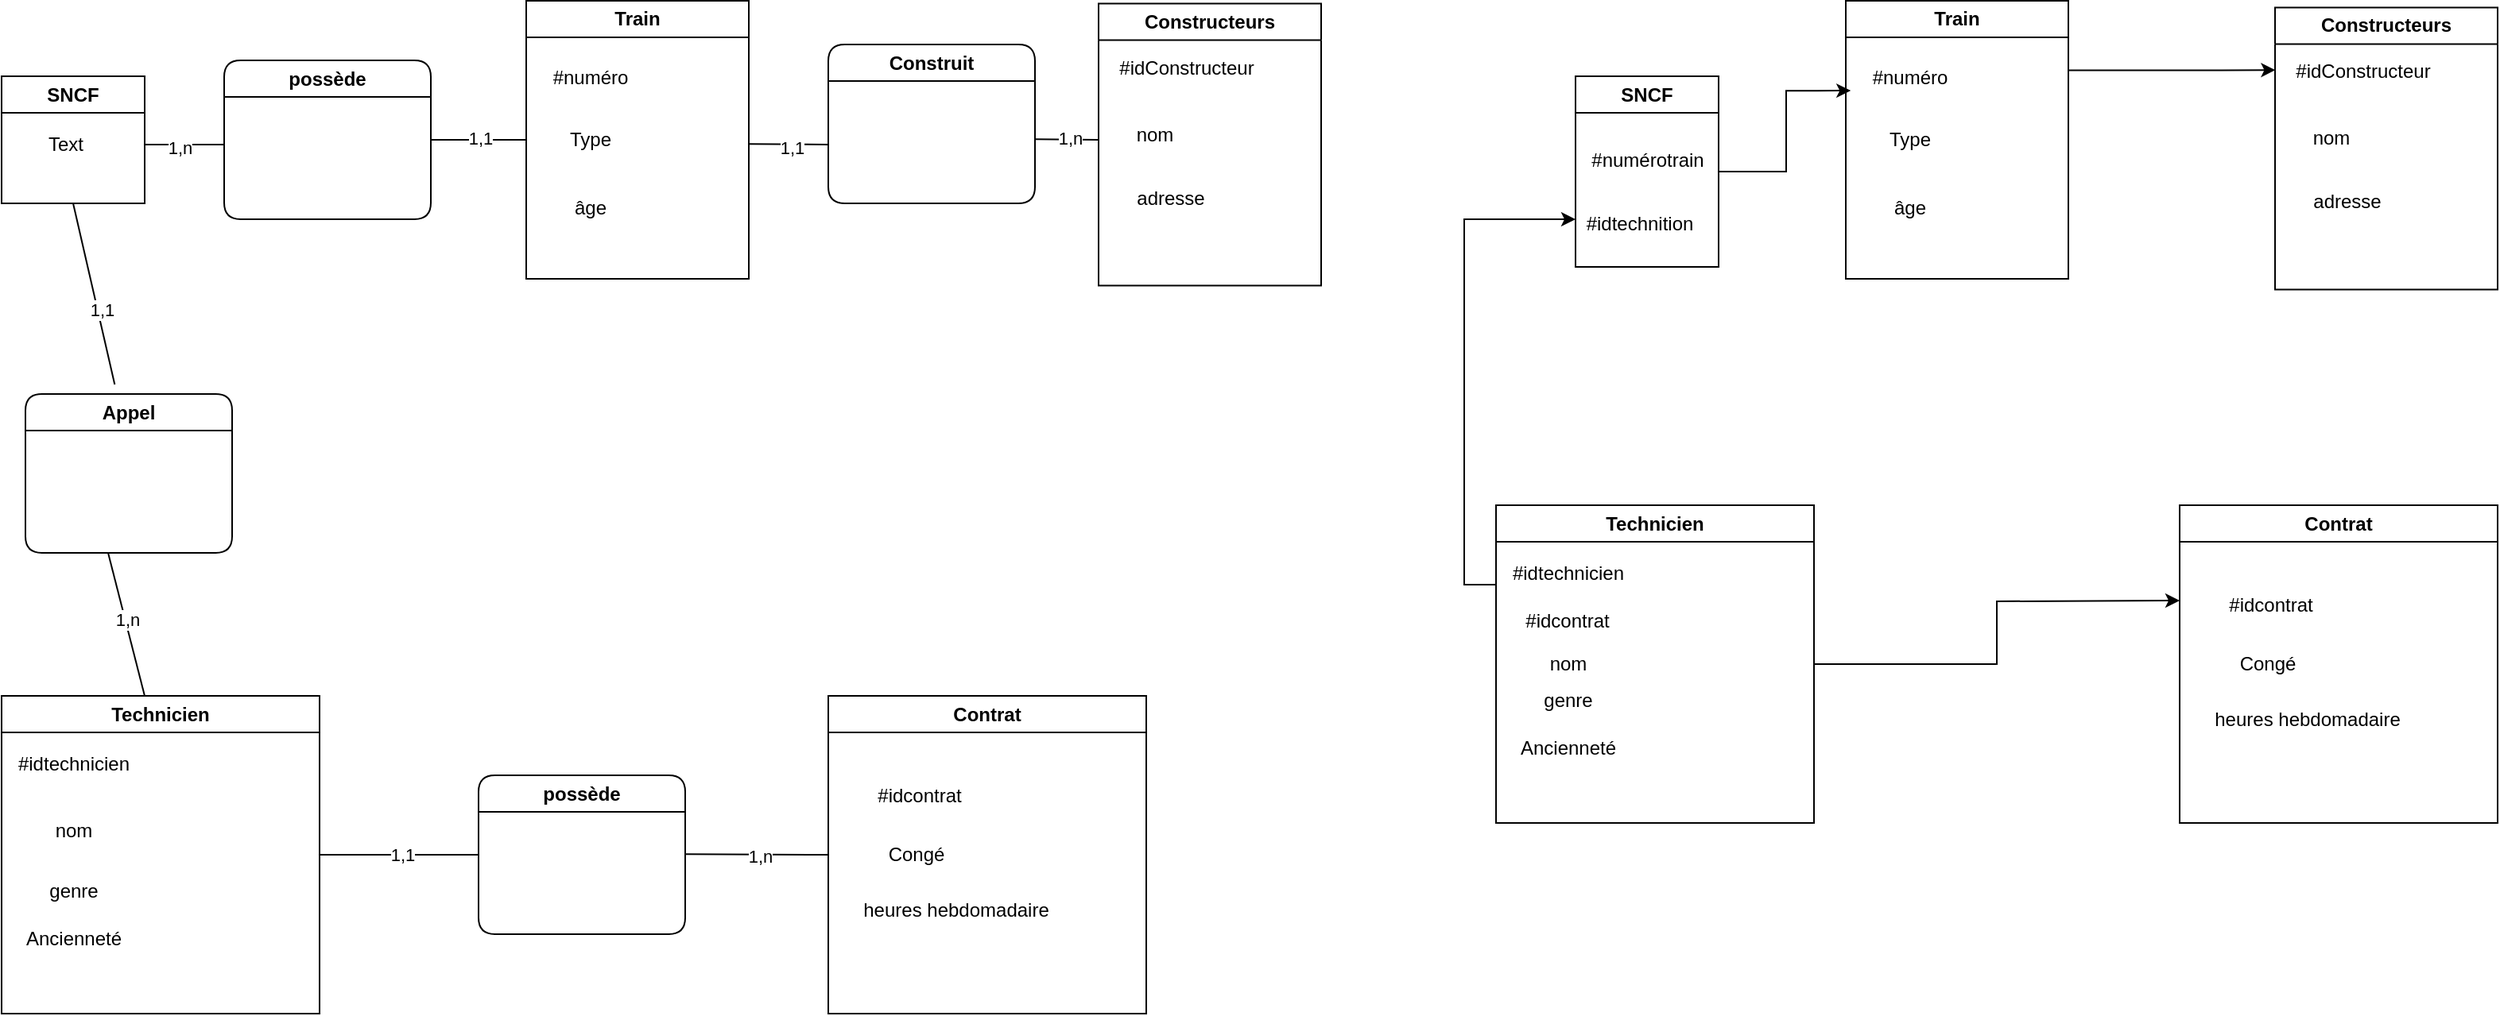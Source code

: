 <mxfile version="21.8.2" type="github">
  <diagram name="Page-1" id="RptNpgB0NOVmOBHb8Ufr">
    <mxGraphModel dx="1171" dy="898" grid="1" gridSize="10" guides="1" tooltips="1" connect="1" arrows="1" fold="1" page="1" pageScale="1" pageWidth="827" pageHeight="1169" math="0" shadow="0">
      <root>
        <mxCell id="0" />
        <mxCell id="1" parent="0" />
        <mxCell id="SpCbUfIMT-LrCJDx6mqJ-2" value="SNCF" style="swimlane;whiteSpace=wrap;html=1;" parent="1" vertex="1">
          <mxGeometry y="80" width="90" height="80" as="geometry" />
        </mxCell>
        <mxCell id="SpCbUfIMT-LrCJDx6mqJ-4" value="Train" style="swimlane;whiteSpace=wrap;html=1;" parent="1" vertex="1">
          <mxGeometry x="330" y="32.5" width="140" height="175" as="geometry" />
        </mxCell>
        <mxCell id="SpCbUfIMT-LrCJDx6mqJ-8" value="Type" style="text;html=1;align=center;verticalAlign=middle;resizable=0;points=[];autosize=1;strokeColor=none;fillColor=none;" parent="SpCbUfIMT-LrCJDx6mqJ-4" vertex="1">
          <mxGeometry x="15" y="72.5" width="50" height="30" as="geometry" />
        </mxCell>
        <mxCell id="SpCbUfIMT-LrCJDx6mqJ-7" value="#numéro" style="text;html=1;align=center;verticalAlign=middle;resizable=0;points=[];autosize=1;strokeColor=none;fillColor=none;" parent="SpCbUfIMT-LrCJDx6mqJ-4" vertex="1">
          <mxGeometry x="5" y="33" width="70" height="30" as="geometry" />
        </mxCell>
        <mxCell id="SpCbUfIMT-LrCJDx6mqJ-9" value="âge" style="text;html=1;align=center;verticalAlign=middle;resizable=0;points=[];autosize=1;strokeColor=none;fillColor=none;" parent="SpCbUfIMT-LrCJDx6mqJ-4" vertex="1">
          <mxGeometry x="20" y="115" width="40" height="30" as="geometry" />
        </mxCell>
        <mxCell id="SpCbUfIMT-LrCJDx6mqJ-5" value="Constructeurs" style="swimlane;whiteSpace=wrap;html=1;" parent="1" vertex="1">
          <mxGeometry x="690" y="34.25" width="140" height="177.5" as="geometry" />
        </mxCell>
        <mxCell id="SpCbUfIMT-LrCJDx6mqJ-10" value="#idConstructeur" style="text;html=1;align=center;verticalAlign=middle;resizable=0;points=[];autosize=1;strokeColor=none;fillColor=none;" parent="SpCbUfIMT-LrCJDx6mqJ-5" vertex="1">
          <mxGeometry y="25.5" width="110" height="30" as="geometry" />
        </mxCell>
        <mxCell id="SpCbUfIMT-LrCJDx6mqJ-12" value="adresse" style="text;html=1;align=center;verticalAlign=middle;resizable=0;points=[];autosize=1;strokeColor=none;fillColor=none;" parent="SpCbUfIMT-LrCJDx6mqJ-5" vertex="1">
          <mxGeometry x="10" y="107.5" width="70" height="30" as="geometry" />
        </mxCell>
        <mxCell id="SpCbUfIMT-LrCJDx6mqJ-11" value="nom" style="text;html=1;align=center;verticalAlign=middle;resizable=0;points=[];autosize=1;strokeColor=none;fillColor=none;" parent="SpCbUfIMT-LrCJDx6mqJ-5" vertex="1">
          <mxGeometry x="10" y="67.5" width="50" height="30" as="geometry" />
        </mxCell>
        <mxCell id="SpCbUfIMT-LrCJDx6mqJ-6" value="Text" style="text;html=1;align=center;verticalAlign=middle;resizable=0;points=[];autosize=1;strokeColor=none;fillColor=none;" parent="1" vertex="1">
          <mxGeometry x="15" y="108" width="50" height="30" as="geometry" />
        </mxCell>
        <mxCell id="SpCbUfIMT-LrCJDx6mqJ-13" value="Technicien" style="swimlane;whiteSpace=wrap;html=1;" parent="1" vertex="1">
          <mxGeometry y="470" width="200" height="200" as="geometry" />
        </mxCell>
        <mxCell id="SpCbUfIMT-LrCJDx6mqJ-14" value="#idtechnicien" style="text;html=1;align=center;verticalAlign=middle;resizable=0;points=[];autosize=1;strokeColor=none;fillColor=none;" parent="SpCbUfIMT-LrCJDx6mqJ-13" vertex="1">
          <mxGeometry y="28" width="90" height="30" as="geometry" />
        </mxCell>
        <mxCell id="SpCbUfIMT-LrCJDx6mqJ-15" value="nom" style="text;html=1;align=center;verticalAlign=middle;resizable=0;points=[];autosize=1;strokeColor=none;fillColor=none;" parent="SpCbUfIMT-LrCJDx6mqJ-13" vertex="1">
          <mxGeometry x="20" y="70" width="50" height="30" as="geometry" />
        </mxCell>
        <mxCell id="SpCbUfIMT-LrCJDx6mqJ-17" value="Ancienneté" style="text;html=1;align=center;verticalAlign=middle;resizable=0;points=[];autosize=1;strokeColor=none;fillColor=none;" parent="SpCbUfIMT-LrCJDx6mqJ-13" vertex="1">
          <mxGeometry x="5" y="138" width="80" height="30" as="geometry" />
        </mxCell>
        <mxCell id="SpCbUfIMT-LrCJDx6mqJ-16" value="genre" style="text;html=1;align=center;verticalAlign=middle;resizable=0;points=[];autosize=1;strokeColor=none;fillColor=none;" parent="SpCbUfIMT-LrCJDx6mqJ-13" vertex="1">
          <mxGeometry x="20" y="108" width="50" height="30" as="geometry" />
        </mxCell>
        <mxCell id="SpCbUfIMT-LrCJDx6mqJ-21" value="Contrat" style="swimlane;whiteSpace=wrap;html=1;" parent="1" vertex="1">
          <mxGeometry x="520" y="470" width="200" height="200" as="geometry" />
        </mxCell>
        <mxCell id="SpCbUfIMT-LrCJDx6mqJ-22" value="#idcontrat" style="text;html=1;align=center;verticalAlign=middle;resizable=0;points=[];autosize=1;strokeColor=none;fillColor=none;" parent="SpCbUfIMT-LrCJDx6mqJ-21" vertex="1">
          <mxGeometry x="17" y="48" width="80" height="30" as="geometry" />
        </mxCell>
        <mxCell id="SpCbUfIMT-LrCJDx6mqJ-23" value="Congé" style="text;html=1;align=center;verticalAlign=middle;resizable=0;points=[];autosize=1;strokeColor=none;fillColor=none;" parent="SpCbUfIMT-LrCJDx6mqJ-21" vertex="1">
          <mxGeometry x="25" y="85" width="60" height="30" as="geometry" />
        </mxCell>
        <mxCell id="SpCbUfIMT-LrCJDx6mqJ-24" value="heures hebdomadaire" style="text;html=1;align=center;verticalAlign=middle;resizable=0;points=[];autosize=1;strokeColor=none;fillColor=none;" parent="SpCbUfIMT-LrCJDx6mqJ-21" vertex="1">
          <mxGeometry x="10" y="120" width="140" height="30" as="geometry" />
        </mxCell>
        <mxCell id="SpCbUfIMT-LrCJDx6mqJ-28" value="possède" style="swimlane;whiteSpace=wrap;html=1;rounded=1;" parent="1" vertex="1">
          <mxGeometry x="140" y="70" width="130" height="100" as="geometry" />
        </mxCell>
        <mxCell id="SpCbUfIMT-LrCJDx6mqJ-29" value="Construit" style="swimlane;whiteSpace=wrap;html=1;rounded=1;" parent="1" vertex="1">
          <mxGeometry x="520" y="60" width="130" height="100" as="geometry" />
        </mxCell>
        <mxCell id="SpCbUfIMT-LrCJDx6mqJ-30" value="Appel" style="swimlane;whiteSpace=wrap;html=1;rounded=1;" parent="1" vertex="1">
          <mxGeometry x="15" y="280" width="130" height="100" as="geometry" />
        </mxCell>
        <mxCell id="SpCbUfIMT-LrCJDx6mqJ-31" value="possède" style="swimlane;whiteSpace=wrap;html=1;rounded=1;" parent="1" vertex="1">
          <mxGeometry x="300" y="520" width="130" height="100" as="geometry" />
        </mxCell>
        <mxCell id="SpCbUfIMT-LrCJDx6mqJ-32" value="" style="endArrow=none;html=1;rounded=0;entryX=0.5;entryY=1;entryDx=0;entryDy=0;exitX=0.432;exitY=-0.06;exitDx=0;exitDy=0;exitPerimeter=0;" parent="1" source="SpCbUfIMT-LrCJDx6mqJ-30" target="SpCbUfIMT-LrCJDx6mqJ-2" edge="1">
          <mxGeometry width="50" height="50" relative="1" as="geometry">
            <mxPoint x="250" y="270" as="sourcePoint" />
            <mxPoint x="300" y="220" as="targetPoint" />
          </mxGeometry>
        </mxCell>
        <mxCell id="SpCbUfIMT-LrCJDx6mqJ-45" value="1,1" style="edgeLabel;html=1;align=center;verticalAlign=middle;resizable=0;points=[];" parent="SpCbUfIMT-LrCJDx6mqJ-32" vertex="1" connectable="0">
          <mxGeometry x="-0.183" y="-2" relative="1" as="geometry">
            <mxPoint as="offset" />
          </mxGeometry>
        </mxCell>
        <mxCell id="SpCbUfIMT-LrCJDx6mqJ-33" value="" style="endArrow=none;html=1;rounded=0;entryX=0.5;entryY=1;entryDx=0;entryDy=0;" parent="1" edge="1">
          <mxGeometry width="50" height="50" relative="1" as="geometry">
            <mxPoint x="90" y="470" as="sourcePoint" />
            <mxPoint x="67" y="380" as="targetPoint" />
          </mxGeometry>
        </mxCell>
        <mxCell id="SpCbUfIMT-LrCJDx6mqJ-46" value="1,n" style="edgeLabel;html=1;align=center;verticalAlign=middle;resizable=0;points=[];" parent="SpCbUfIMT-LrCJDx6mqJ-33" vertex="1" connectable="0">
          <mxGeometry x="0.07" y="-1" relative="1" as="geometry">
            <mxPoint as="offset" />
          </mxGeometry>
        </mxCell>
        <mxCell id="SpCbUfIMT-LrCJDx6mqJ-34" value="" style="endArrow=none;html=1;rounded=0;entryX=0;entryY=0.5;entryDx=0;entryDy=0;" parent="1" target="SpCbUfIMT-LrCJDx6mqJ-31" edge="1">
          <mxGeometry width="50" height="50" relative="1" as="geometry">
            <mxPoint x="200" y="570" as="sourcePoint" />
            <mxPoint x="77" y="390" as="targetPoint" />
          </mxGeometry>
        </mxCell>
        <mxCell id="SpCbUfIMT-LrCJDx6mqJ-47" value="1,1" style="edgeLabel;html=1;align=center;verticalAlign=middle;resizable=0;points=[];" parent="SpCbUfIMT-LrCJDx6mqJ-34" vertex="1" connectable="0">
          <mxGeometry x="0.03" relative="1" as="geometry">
            <mxPoint as="offset" />
          </mxGeometry>
        </mxCell>
        <mxCell id="SpCbUfIMT-LrCJDx6mqJ-35" value="" style="endArrow=none;html=1;rounded=0;" parent="1" edge="1">
          <mxGeometry width="50" height="50" relative="1" as="geometry">
            <mxPoint x="430" y="569.57" as="sourcePoint" />
            <mxPoint x="520" y="570" as="targetPoint" />
          </mxGeometry>
        </mxCell>
        <mxCell id="SpCbUfIMT-LrCJDx6mqJ-48" value="1,n" style="edgeLabel;html=1;align=center;verticalAlign=middle;resizable=0;points=[];" parent="SpCbUfIMT-LrCJDx6mqJ-35" vertex="1" connectable="0">
          <mxGeometry x="0.039" y="-1" relative="1" as="geometry">
            <mxPoint as="offset" />
          </mxGeometry>
        </mxCell>
        <mxCell id="SpCbUfIMT-LrCJDx6mqJ-37" value="" style="endArrow=none;html=1;rounded=0;" parent="1" edge="1">
          <mxGeometry width="50" height="50" relative="1" as="geometry">
            <mxPoint x="90" y="123" as="sourcePoint" />
            <mxPoint x="140" y="123" as="targetPoint" />
          </mxGeometry>
        </mxCell>
        <mxCell id="SpCbUfIMT-LrCJDx6mqJ-41" value="1,n" style="edgeLabel;html=1;align=center;verticalAlign=middle;resizable=0;points=[];" parent="SpCbUfIMT-LrCJDx6mqJ-37" vertex="1" connectable="0">
          <mxGeometry x="-0.114" y="-2" relative="1" as="geometry">
            <mxPoint as="offset" />
          </mxGeometry>
        </mxCell>
        <mxCell id="SpCbUfIMT-LrCJDx6mqJ-38" value="" style="endArrow=none;html=1;rounded=0;exitX=1;exitY=0.5;exitDx=0;exitDy=0;entryX=0;entryY=0.5;entryDx=0;entryDy=0;" parent="1" source="SpCbUfIMT-LrCJDx6mqJ-28" target="SpCbUfIMT-LrCJDx6mqJ-4" edge="1">
          <mxGeometry width="50" height="50" relative="1" as="geometry">
            <mxPoint x="100" y="133" as="sourcePoint" />
            <mxPoint x="150" y="133" as="targetPoint" />
          </mxGeometry>
        </mxCell>
        <mxCell id="SpCbUfIMT-LrCJDx6mqJ-42" value="1,1" style="edgeLabel;html=1;align=center;verticalAlign=middle;resizable=0;points=[];" parent="SpCbUfIMT-LrCJDx6mqJ-38" vertex="1" connectable="0">
          <mxGeometry x="0.036" y="1" relative="1" as="geometry">
            <mxPoint as="offset" />
          </mxGeometry>
        </mxCell>
        <mxCell id="SpCbUfIMT-LrCJDx6mqJ-39" value="" style="endArrow=none;html=1;rounded=0;exitX=1;exitY=0.5;exitDx=0;exitDy=0;" parent="1" edge="1">
          <mxGeometry width="50" height="50" relative="1" as="geometry">
            <mxPoint x="470" y="122.57" as="sourcePoint" />
            <mxPoint x="520" y="123" as="targetPoint" />
          </mxGeometry>
        </mxCell>
        <mxCell id="SpCbUfIMT-LrCJDx6mqJ-43" value="1,1" style="edgeLabel;html=1;align=center;verticalAlign=middle;resizable=0;points=[];" parent="SpCbUfIMT-LrCJDx6mqJ-39" vertex="1" connectable="0">
          <mxGeometry x="0.07" y="-2" relative="1" as="geometry">
            <mxPoint as="offset" />
          </mxGeometry>
        </mxCell>
        <mxCell id="SpCbUfIMT-LrCJDx6mqJ-40" value="" style="endArrow=none;html=1;rounded=0;exitX=1;exitY=0.5;exitDx=0;exitDy=0;" parent="1" edge="1">
          <mxGeometry width="50" height="50" relative="1" as="geometry">
            <mxPoint x="650" y="119.57" as="sourcePoint" />
            <mxPoint x="690" y="120" as="targetPoint" />
          </mxGeometry>
        </mxCell>
        <mxCell id="SpCbUfIMT-LrCJDx6mqJ-44" value="1,n" style="edgeLabel;html=1;align=center;verticalAlign=middle;resizable=0;points=[];" parent="SpCbUfIMT-LrCJDx6mqJ-40" vertex="1" connectable="0">
          <mxGeometry x="0.076" y="1" relative="1" as="geometry">
            <mxPoint as="offset" />
          </mxGeometry>
        </mxCell>
        <mxCell id="sLqvwRt46DNVfX5XH8Zd-1" value="Train" style="swimlane;whiteSpace=wrap;html=1;" vertex="1" parent="1">
          <mxGeometry x="1160" y="32.5" width="140" height="175" as="geometry" />
        </mxCell>
        <mxCell id="sLqvwRt46DNVfX5XH8Zd-2" value="Type" style="text;html=1;align=center;verticalAlign=middle;resizable=0;points=[];autosize=1;strokeColor=none;fillColor=none;" vertex="1" parent="sLqvwRt46DNVfX5XH8Zd-1">
          <mxGeometry x="15" y="72.5" width="50" height="30" as="geometry" />
        </mxCell>
        <mxCell id="sLqvwRt46DNVfX5XH8Zd-3" value="#numéro" style="text;html=1;align=center;verticalAlign=middle;resizable=0;points=[];autosize=1;strokeColor=none;fillColor=none;" vertex="1" parent="sLqvwRt46DNVfX5XH8Zd-1">
          <mxGeometry x="5" y="33" width="70" height="30" as="geometry" />
        </mxCell>
        <mxCell id="sLqvwRt46DNVfX5XH8Zd-4" value="âge" style="text;html=1;align=center;verticalAlign=middle;resizable=0;points=[];autosize=1;strokeColor=none;fillColor=none;" vertex="1" parent="sLqvwRt46DNVfX5XH8Zd-1">
          <mxGeometry x="20" y="115" width="40" height="30" as="geometry" />
        </mxCell>
        <mxCell id="sLqvwRt46DNVfX5XH8Zd-9" value="Constructeurs" style="swimlane;whiteSpace=wrap;html=1;" vertex="1" parent="1">
          <mxGeometry x="1430" y="36.75" width="140" height="177.5" as="geometry" />
        </mxCell>
        <mxCell id="sLqvwRt46DNVfX5XH8Zd-10" value="#idConstructeur" style="text;html=1;align=center;verticalAlign=middle;resizable=0;points=[];autosize=1;strokeColor=none;fillColor=none;" vertex="1" parent="sLqvwRt46DNVfX5XH8Zd-9">
          <mxGeometry y="25.5" width="110" height="30" as="geometry" />
        </mxCell>
        <mxCell id="sLqvwRt46DNVfX5XH8Zd-11" value="adresse" style="text;html=1;align=center;verticalAlign=middle;resizable=0;points=[];autosize=1;strokeColor=none;fillColor=none;" vertex="1" parent="sLqvwRt46DNVfX5XH8Zd-9">
          <mxGeometry x="10" y="107.5" width="70" height="30" as="geometry" />
        </mxCell>
        <mxCell id="sLqvwRt46DNVfX5XH8Zd-12" value="nom" style="text;html=1;align=center;verticalAlign=middle;resizable=0;points=[];autosize=1;strokeColor=none;fillColor=none;" vertex="1" parent="sLqvwRt46DNVfX5XH8Zd-9">
          <mxGeometry x="10" y="67.5" width="50" height="30" as="geometry" />
        </mxCell>
        <mxCell id="sLqvwRt46DNVfX5XH8Zd-13" value="Contrat" style="swimlane;whiteSpace=wrap;html=1;" vertex="1" parent="1">
          <mxGeometry x="1370" y="350" width="200" height="200" as="geometry" />
        </mxCell>
        <mxCell id="sLqvwRt46DNVfX5XH8Zd-14" value="#idcontrat" style="text;html=1;align=center;verticalAlign=middle;resizable=0;points=[];autosize=1;strokeColor=none;fillColor=none;" vertex="1" parent="sLqvwRt46DNVfX5XH8Zd-13">
          <mxGeometry x="17" y="48" width="80" height="30" as="geometry" />
        </mxCell>
        <mxCell id="sLqvwRt46DNVfX5XH8Zd-15" value="Congé" style="text;html=1;align=center;verticalAlign=middle;resizable=0;points=[];autosize=1;strokeColor=none;fillColor=none;" vertex="1" parent="sLqvwRt46DNVfX5XH8Zd-13">
          <mxGeometry x="25" y="85" width="60" height="30" as="geometry" />
        </mxCell>
        <mxCell id="sLqvwRt46DNVfX5XH8Zd-16" value="heures hebdomadaire" style="text;html=1;align=center;verticalAlign=middle;resizable=0;points=[];autosize=1;strokeColor=none;fillColor=none;" vertex="1" parent="sLqvwRt46DNVfX5XH8Zd-13">
          <mxGeometry x="10" y="120" width="140" height="30" as="geometry" />
        </mxCell>
        <mxCell id="sLqvwRt46DNVfX5XH8Zd-26" style="edgeStyle=orthogonalEdgeStyle;rounded=0;orthogonalLoop=1;jettySize=auto;html=1;exitX=1;exitY=0.5;exitDx=0;exitDy=0;" edge="1" parent="1" source="sLqvwRt46DNVfX5XH8Zd-17">
          <mxGeometry relative="1" as="geometry">
            <mxPoint x="1370" y="410" as="targetPoint" />
          </mxGeometry>
        </mxCell>
        <mxCell id="sLqvwRt46DNVfX5XH8Zd-27" style="edgeStyle=orthogonalEdgeStyle;rounded=0;orthogonalLoop=1;jettySize=auto;html=1;exitX=0;exitY=0.25;exitDx=0;exitDy=0;entryX=0;entryY=0.75;entryDx=0;entryDy=0;" edge="1" parent="1" source="sLqvwRt46DNVfX5XH8Zd-17" target="sLqvwRt46DNVfX5XH8Zd-22">
          <mxGeometry relative="1" as="geometry" />
        </mxCell>
        <mxCell id="sLqvwRt46DNVfX5XH8Zd-17" value="Technicien" style="swimlane;whiteSpace=wrap;html=1;" vertex="1" parent="1">
          <mxGeometry x="940" y="350" width="200" height="200" as="geometry" />
        </mxCell>
        <mxCell id="sLqvwRt46DNVfX5XH8Zd-18" value="#idtechnicien" style="text;html=1;align=center;verticalAlign=middle;resizable=0;points=[];autosize=1;strokeColor=none;fillColor=none;" vertex="1" parent="sLqvwRt46DNVfX5XH8Zd-17">
          <mxGeometry y="28" width="90" height="30" as="geometry" />
        </mxCell>
        <mxCell id="sLqvwRt46DNVfX5XH8Zd-19" value="nom" style="text;html=1;align=center;verticalAlign=middle;resizable=0;points=[];autosize=1;strokeColor=none;fillColor=none;" vertex="1" parent="sLqvwRt46DNVfX5XH8Zd-17">
          <mxGeometry x="20" y="85" width="50" height="30" as="geometry" />
        </mxCell>
        <mxCell id="sLqvwRt46DNVfX5XH8Zd-20" value="Ancienneté" style="text;html=1;align=center;verticalAlign=middle;resizable=0;points=[];autosize=1;strokeColor=none;fillColor=none;" vertex="1" parent="sLqvwRt46DNVfX5XH8Zd-17">
          <mxGeometry x="5" y="138" width="80" height="30" as="geometry" />
        </mxCell>
        <mxCell id="sLqvwRt46DNVfX5XH8Zd-21" value="genre" style="text;html=1;align=center;verticalAlign=middle;resizable=0;points=[];autosize=1;strokeColor=none;fillColor=none;" vertex="1" parent="sLqvwRt46DNVfX5XH8Zd-17">
          <mxGeometry x="20" y="108" width="50" height="30" as="geometry" />
        </mxCell>
        <mxCell id="sLqvwRt46DNVfX5XH8Zd-28" value="#idcontrat" style="text;html=1;strokeColor=none;fillColor=none;align=center;verticalAlign=middle;whiteSpace=wrap;rounded=0;" vertex="1" parent="sLqvwRt46DNVfX5XH8Zd-17">
          <mxGeometry x="15" y="58" width="60" height="30" as="geometry" />
        </mxCell>
        <mxCell id="sLqvwRt46DNVfX5XH8Zd-22" value="SNCF" style="swimlane;whiteSpace=wrap;html=1;" vertex="1" parent="1">
          <mxGeometry x="990" y="80" width="90" height="120" as="geometry" />
        </mxCell>
        <mxCell id="sLqvwRt46DNVfX5XH8Zd-29" value="#numérotrain" style="text;html=1;align=center;verticalAlign=middle;resizable=0;points=[];autosize=1;strokeColor=none;fillColor=none;" vertex="1" parent="sLqvwRt46DNVfX5XH8Zd-22">
          <mxGeometry y="37.5" width="90" height="30" as="geometry" />
        </mxCell>
        <mxCell id="sLqvwRt46DNVfX5XH8Zd-24" style="edgeStyle=orthogonalEdgeStyle;rounded=0;orthogonalLoop=1;jettySize=auto;html=1;entryX=-0.027;entryY=0.785;entryDx=0;entryDy=0;entryPerimeter=0;" edge="1" parent="1" source="sLqvwRt46DNVfX5XH8Zd-22" target="sLqvwRt46DNVfX5XH8Zd-3">
          <mxGeometry relative="1" as="geometry" />
        </mxCell>
        <mxCell id="sLqvwRt46DNVfX5XH8Zd-25" style="edgeStyle=orthogonalEdgeStyle;rounded=0;orthogonalLoop=1;jettySize=auto;html=1;exitX=1;exitY=0.25;exitDx=0;exitDy=0;entryX=0.002;entryY=0.462;entryDx=0;entryDy=0;entryPerimeter=0;" edge="1" parent="1" source="sLqvwRt46DNVfX5XH8Zd-1" target="sLqvwRt46DNVfX5XH8Zd-10">
          <mxGeometry relative="1" as="geometry" />
        </mxCell>
        <mxCell id="sLqvwRt46DNVfX5XH8Zd-31" value="#idtechnition" style="text;html=1;align=center;verticalAlign=middle;resizable=0;points=[];autosize=1;strokeColor=none;fillColor=none;" vertex="1" parent="1">
          <mxGeometry x="985" y="158" width="90" height="30" as="geometry" />
        </mxCell>
      </root>
    </mxGraphModel>
  </diagram>
</mxfile>
